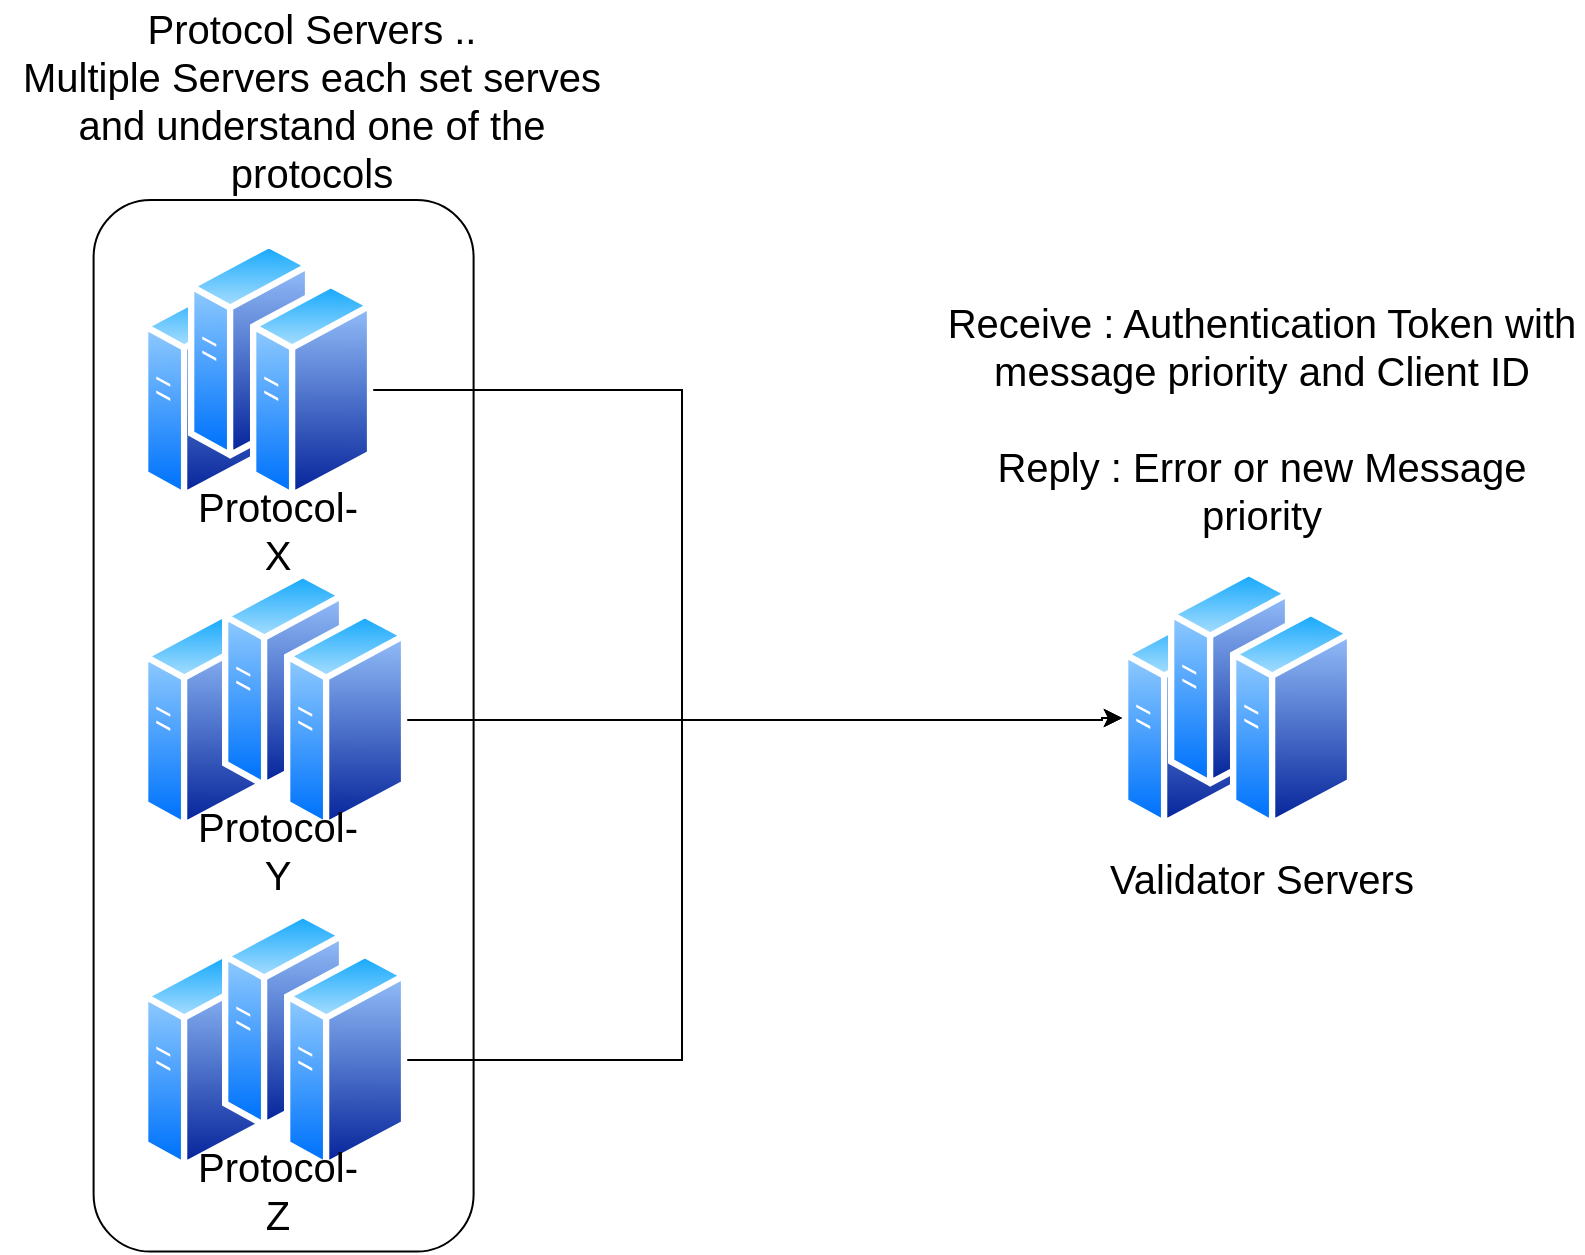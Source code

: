 <mxfile version="13.9.9" type="device"><diagram name="Page-1" id="b5b7bab2-c9e2-2cf4-8b2a-24fd1a2a6d21"><mxGraphModel dx="1463" dy="846" grid="1" gridSize="10" guides="1" tooltips="1" connect="1" arrows="1" fold="1" page="1" pageScale="1" pageWidth="827" pageHeight="1169" background="#ffffff" math="0" shadow="0"><root><mxCell id="0"/><mxCell id="1" parent="0"/><mxCell id="E_4M-ih9SDLmiXIkQRta-28" value="" style="rounded=1;whiteSpace=wrap;html=1;rotation=-90;fontSize=20;" parent="1" vertex="1"><mxGeometry x="167.9" y="747.9" width="525.8" height="190" as="geometry"/></mxCell><mxCell id="E_4M-ih9SDLmiXIkQRta-15" value="" style="aspect=fixed;perimeter=ellipsePerimeter;html=1;align=center;shadow=0;dashed=0;spacingTop=3;image;image=img/lib/active_directory/generic_server.svg;fontSize=20;" parent="1" vertex="1"><mxGeometry x="360" y="785" width="61.6" height="110" as="geometry"/></mxCell><mxCell id="E_4M-ih9SDLmiXIkQRta-17" value="" style="aspect=fixed;perimeter=ellipsePerimeter;html=1;align=center;shadow=0;dashed=0;spacingTop=3;image;image=img/lib/active_directory/generic_server.svg;fontSize=20;" parent="1" vertex="1"><mxGeometry x="360" y="955" width="61.6" height="110" as="geometry"/></mxCell><mxCell id="E_4M-ih9SDLmiXIkQRta-18" value="" style="aspect=fixed;perimeter=ellipsePerimeter;html=1;align=center;shadow=0;dashed=0;spacingTop=3;image;image=img/lib/active_directory/generic_server.svg;fontSize=20;" parent="1" vertex="1"><mxGeometry x="360" y="620" width="61.6" height="110" as="geometry"/></mxCell><mxCell id="E_4M-ih9SDLmiXIkQRta-29" value="&lt;font style=&quot;font-size: 20px;&quot;&gt;Protocol Servers ..&lt;br style=&quot;font-size: 20px;&quot;&gt;Multiple Servers each set serves and understand one of the protocols&lt;/font&gt;" style="text;html=1;strokeColor=none;fillColor=none;align=center;verticalAlign=middle;whiteSpace=wrap;rounded=0;fontSize=20;" parent="1" vertex="1"><mxGeometry x="289.8" y="480" width="310" height="100" as="geometry"/></mxCell><mxCell id="E_4M-ih9SDLmiXIkQRta-33" value="" style="aspect=fixed;perimeter=ellipsePerimeter;html=1;align=center;shadow=0;dashed=0;spacingTop=3;image;image=img/lib/active_directory/generic_server.svg;fontSize=20;" parent="1" vertex="1"><mxGeometry x="383" y="600" width="61.6" height="110" as="geometry"/></mxCell><mxCell id="18GnLvx-ye_djCSGIh9L-2" style="edgeStyle=orthogonalEdgeStyle;rounded=0;orthogonalLoop=1;jettySize=auto;html=1;entryX=0;entryY=0.5;entryDx=0;entryDy=0;" edge="1" parent="1" source="E_4M-ih9SDLmiXIkQRta-34" target="nPicg_qJIX25mf-NQQtr-10"><mxGeometry relative="1" as="geometry"><Array as="points"><mxPoint x="630" y="675"/><mxPoint x="630" y="840"/><mxPoint x="840" y="840"/></Array></mxGeometry></mxCell><mxCell id="E_4M-ih9SDLmiXIkQRta-34" value="" style="aspect=fixed;perimeter=ellipsePerimeter;html=1;align=center;shadow=0;dashed=0;spacingTop=3;image;image=img/lib/active_directory/generic_server.svg;fontSize=20;" parent="1" vertex="1"><mxGeometry x="414" y="620" width="61.6" height="110" as="geometry"/></mxCell><mxCell id="E_4M-ih9SDLmiXIkQRta-35" value="" style="aspect=fixed;perimeter=ellipsePerimeter;html=1;align=center;shadow=0;dashed=0;spacingTop=3;image;image=img/lib/active_directory/generic_server.svg;fontSize=20;" parent="1" vertex="1"><mxGeometry x="400" y="765" width="61.6" height="110" as="geometry"/></mxCell><mxCell id="nPicg_qJIX25mf-NQQtr-15" style="edgeStyle=orthogonalEdgeStyle;rounded=0;orthogonalLoop=1;jettySize=auto;html=1;exitX=1;exitY=0.5;exitDx=0;exitDy=0;entryX=0;entryY=0.5;entryDx=0;entryDy=0;" parent="1" source="E_4M-ih9SDLmiXIkQRta-36" target="nPicg_qJIX25mf-NQQtr-10" edge="1"><mxGeometry relative="1" as="geometry"><Array as="points"><mxPoint x="840" y="840"/></Array></mxGeometry></mxCell><mxCell id="E_4M-ih9SDLmiXIkQRta-36" value="" style="aspect=fixed;perimeter=ellipsePerimeter;html=1;align=center;shadow=0;dashed=0;spacingTop=3;image;image=img/lib/active_directory/generic_server.svg;fontSize=20;" parent="1" vertex="1"><mxGeometry x="431" y="785" width="61.6" height="110" as="geometry"/></mxCell><mxCell id="E_4M-ih9SDLmiXIkQRta-37" value="" style="aspect=fixed;perimeter=ellipsePerimeter;html=1;align=center;shadow=0;dashed=0;spacingTop=3;image;image=img/lib/active_directory/generic_server.svg;fontSize=20;" parent="1" vertex="1"><mxGeometry x="400" y="935" width="61.6" height="110" as="geometry"/></mxCell><mxCell id="nPicg_qJIX25mf-NQQtr-14" style="edgeStyle=orthogonalEdgeStyle;rounded=0;orthogonalLoop=1;jettySize=auto;html=1;exitX=1;exitY=0.5;exitDx=0;exitDy=0;entryX=0;entryY=0.5;entryDx=0;entryDy=0;" parent="1" source="E_4M-ih9SDLmiXIkQRta-38" target="nPicg_qJIX25mf-NQQtr-10" edge="1"><mxGeometry relative="1" as="geometry"><Array as="points"><mxPoint x="630" y="1010"/><mxPoint x="630" y="840"/><mxPoint x="840" y="840"/></Array></mxGeometry></mxCell><mxCell id="E_4M-ih9SDLmiXIkQRta-38" value="" style="aspect=fixed;perimeter=ellipsePerimeter;html=1;align=center;shadow=0;dashed=0;spacingTop=3;image;image=img/lib/active_directory/generic_server.svg;fontSize=20;" parent="1" vertex="1"><mxGeometry x="431" y="955" width="61.6" height="110" as="geometry"/></mxCell><mxCell id="E_4M-ih9SDLmiXIkQRta-39" value="&lt;font style=&quot;font-size: 20px;&quot;&gt;Protocol- Y&lt;/font&gt;" style="text;html=1;strokeColor=none;fillColor=none;align=center;verticalAlign=middle;whiteSpace=wrap;rounded=0;fontSize=20;" parent="1" vertex="1"><mxGeometry x="383" y="890" width="90" height="30" as="geometry"/></mxCell><mxCell id="E_4M-ih9SDLmiXIkQRta-40" value="&lt;font style=&quot;font-size: 20px;&quot;&gt;Protocol- Z&lt;/font&gt;" style="text;html=1;strokeColor=none;fillColor=none;align=center;verticalAlign=middle;whiteSpace=wrap;rounded=0;fontSize=20;" parent="1" vertex="1"><mxGeometry x="383" y="1060" width="90" height="30" as="geometry"/></mxCell><mxCell id="E_4M-ih9SDLmiXIkQRta-41" value="&lt;font style=&quot;font-size: 20px;&quot;&gt;Protocol- X&lt;/font&gt;" style="text;html=1;strokeColor=none;fillColor=none;align=center;verticalAlign=middle;whiteSpace=wrap;rounded=0;fontSize=20;" parent="1" vertex="1"><mxGeometry x="383" y="730" width="90" height="30" as="geometry"/></mxCell><mxCell id="E_4M-ih9SDLmiXIkQRta-51" value="&lt;font style=&quot;font-size: 20px;&quot;&gt;Receive : Authentication Token with message priority and Client ID&lt;br style=&quot;font-size: 20px;&quot;&gt;&lt;br style=&quot;font-size: 20px;&quot;&gt;Reply : Error or new Message priority&lt;br style=&quot;font-size: 20px;&quot;&gt;&lt;/font&gt;" style="text;html=1;strokeColor=none;fillColor=none;align=center;verticalAlign=middle;whiteSpace=wrap;rounded=0;fontSize=20;" parent="1" vertex="1"><mxGeometry x="760.0" y="624" width="320" height="130" as="geometry"/></mxCell><mxCell id="nPicg_qJIX25mf-NQQtr-10" value="" style="aspect=fixed;perimeter=ellipsePerimeter;html=1;align=center;shadow=0;dashed=0;spacingTop=3;image;image=img/lib/active_directory/generic_server.svg;fontSize=20;" parent="1" vertex="1"><mxGeometry x="850" y="784" width="61.6" height="110" as="geometry"/></mxCell><mxCell id="nPicg_qJIX25mf-NQQtr-11" value="" style="aspect=fixed;perimeter=ellipsePerimeter;html=1;align=center;shadow=0;dashed=0;spacingTop=3;image;image=img/lib/active_directory/generic_server.svg;fontSize=20;" parent="1" vertex="1"><mxGeometry x="873" y="764" width="61.6" height="110" as="geometry"/></mxCell><mxCell id="nPicg_qJIX25mf-NQQtr-12" value="" style="aspect=fixed;perimeter=ellipsePerimeter;html=1;align=center;shadow=0;dashed=0;spacingTop=3;image;image=img/lib/active_directory/generic_server.svg;fontSize=20;" parent="1" vertex="1"><mxGeometry x="904" y="784" width="61.6" height="110" as="geometry"/></mxCell><mxCell id="nPicg_qJIX25mf-NQQtr-13" value="&lt;font style=&quot;font-size: 20px&quot;&gt;Validator Servers&lt;br&gt;&lt;/font&gt;" style="text;html=1;strokeColor=none;fillColor=none;align=center;verticalAlign=middle;whiteSpace=wrap;rounded=0;fontSize=20;" parent="1" vertex="1"><mxGeometry x="820" y="879" width="200" height="80" as="geometry"/></mxCell></root></mxGraphModel></diagram></mxfile>